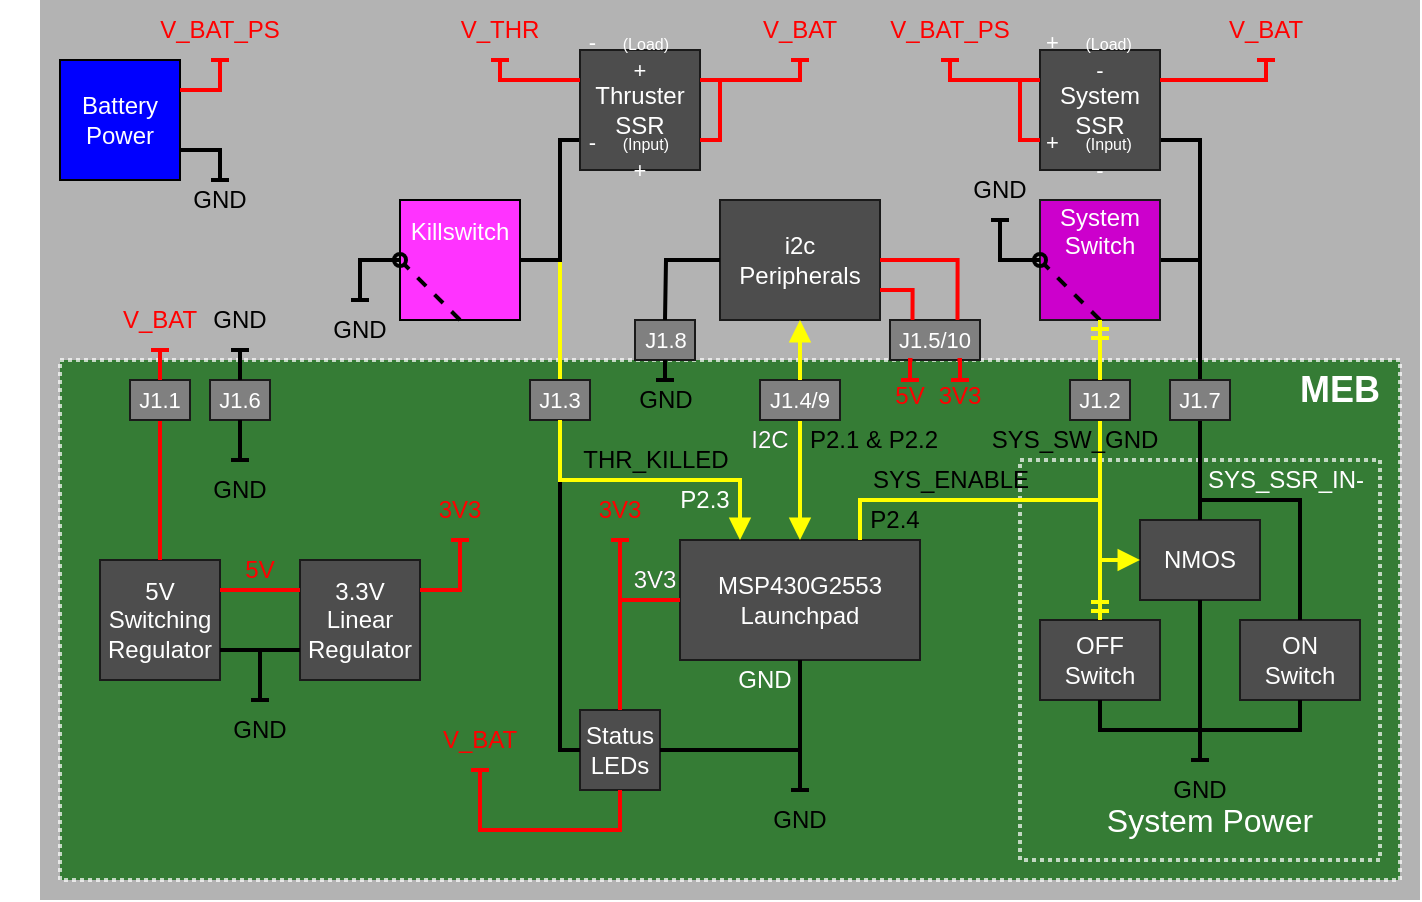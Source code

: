 <mxfile version="16.2.6" type="google"><diagram id="j6iCB5HPYjH6FcIPOE2K" name="Page-1"><mxGraphModel dx="815" dy="498" grid="1" gridSize="10" guides="1" tooltips="1" connect="1" arrows="1" fold="1" page="1" pageScale="1" pageWidth="850" pageHeight="1100" math="0" shadow="0"><root><mxCell id="0"/><mxCell id="1" parent="0"/><mxCell id="a5VfgW-V0k59r1B6Lcju-216" value="" style="rounded=0;whiteSpace=wrap;html=1;dashed=1;dashPattern=1 1;fontSize=17;fontColor=#FFFFFF;strokeColor=none;strokeWidth=2;fillColor=#B3B3B3;gradientColor=none;" parent="1" vertex="1"><mxGeometry x="100" y="380" width="690" height="450" as="geometry"/></mxCell><mxCell id="a5VfgW-V0k59r1B6Lcju-137" value="" style="rounded=0;whiteSpace=wrap;html=1;dashed=1;dashPattern=1 1;fontSize=17;fontColor=#FFFFFF;strokeColor=#FFFFFF;strokeWidth=2;fillColor=#006600;gradientColor=none;opacity=70;" parent="1" vertex="1"><mxGeometry x="110" y="560" width="670" height="260" as="geometry"/></mxCell><mxCell id="a5VfgW-V0k59r1B6Lcju-144" value="" style="rounded=0;whiteSpace=wrap;html=1;dashed=1;dashPattern=1 1;fontSize=17;fontColor=#FFFFFF;strokeColor=#FFFFFF;strokeWidth=2;fillColor=none;gradientColor=none;opacity=70;" parent="1" vertex="1"><mxGeometry x="590" y="610" width="180" height="200" as="geometry"/></mxCell><mxCell id="7pW0LpZNZFwxgk_SoI2m-1" value="&lt;div&gt;MSP430G2553 Launchpad&lt;/div&gt;" style="rounded=0;whiteSpace=wrap;html=1;fillColor=#4D4D4D;strokeColor=#1A1A1A;fontColor=#FFFFFF;" parent="1" vertex="1"><mxGeometry x="420" y="650" width="120" height="60" as="geometry"/></mxCell><mxCell id="a5VfgW-V0k59r1B6Lcju-59" style="edgeStyle=orthogonalEdgeStyle;rounded=0;orthogonalLoop=1;jettySize=auto;html=1;exitX=0.5;exitY=1;exitDx=0;exitDy=0;entryX=0.5;entryY=0;entryDx=0;entryDy=0;fontSize=18;fontColor=#FFFFFF;strokeColor=#FFFF00;strokeWidth=2;startArrow=none;startFill=1;endArrow=block;endFill=1;" parent="1" source="a5VfgW-V0k59r1B6Lcju-149" target="7pW0LpZNZFwxgk_SoI2m-1" edge="1"><mxGeometry relative="1" as="geometry"><mxPoint x="500" y="570" as="targetPoint"/></mxGeometry></mxCell><mxCell id="7pW0LpZNZFwxgk_SoI2m-2" value="i2c Peripherals" style="rounded=0;whiteSpace=wrap;html=1;fillColor=#4D4D4D;strokeColor=#1A1A1A;fontColor=#FFFFFF;" parent="1" vertex="1"><mxGeometry x="440" y="480" width="80" height="60" as="geometry"/></mxCell><mxCell id="a5VfgW-V0k59r1B6Lcju-35" value="&lt;div&gt;NMOS&lt;/div&gt;" style="rounded=0;whiteSpace=wrap;html=1;fillColor=#4D4D4D;strokeColor=#1A1A1A;fontColor=#FFFFFF;" parent="1" vertex="1"><mxGeometry x="650" y="640" width="60" height="40" as="geometry"/></mxCell><mxCell id="a5VfgW-V0k59r1B6Lcju-36" value="ON &lt;br&gt;Switch" style="rounded=0;whiteSpace=wrap;html=1;fillColor=#4D4D4D;strokeColor=#1A1A1A;fontColor=#FFFFFF;" parent="1" vertex="1"><mxGeometry x="700" y="690" width="60" height="40" as="geometry"/></mxCell><mxCell id="a5VfgW-V0k59r1B6Lcju-37" value="OFF &lt;br&gt;Switch" style="rounded=0;whiteSpace=wrap;html=1;fillColor=#4D4D4D;strokeColor=#1A1A1A;fontColor=#FFFFFF;" parent="1" vertex="1"><mxGeometry x="600" y="690" width="60" height="40" as="geometry"/></mxCell><mxCell id="a5VfgW-V0k59r1B6Lcju-38" value="GND" style="text;html=1;strokeColor=none;fillColor=none;align=center;verticalAlign=middle;whiteSpace=wrap;rounded=0;strokeWidth=2;" parent="1" vertex="1"><mxGeometry x="650" y="760" width="60" height="30" as="geometry"/></mxCell><mxCell id="a5VfgW-V0k59r1B6Lcju-39" style="edgeStyle=orthogonalEdgeStyle;rounded=0;orthogonalLoop=1;jettySize=auto;html=1;entryX=0.5;entryY=0;entryDx=0;entryDy=0;strokeWidth=2;endArrow=baseDash;endFill=0;exitX=0.5;exitY=1;exitDx=0;exitDy=0;" parent="1" source="a5VfgW-V0k59r1B6Lcju-36" target="a5VfgW-V0k59r1B6Lcju-38" edge="1"><mxGeometry relative="1" as="geometry"><mxPoint x="700" y="780" as="sourcePoint"/><Array as="points"><mxPoint x="730" y="745"/></Array></mxGeometry></mxCell><mxCell id="a5VfgW-V0k59r1B6Lcju-40" value="" style="endArrow=none;html=1;rounded=0;strokeWidth=2;exitX=0.5;exitY=1;exitDx=0;exitDy=0;" parent="1" source="a5VfgW-V0k59r1B6Lcju-37" edge="1"><mxGeometry width="50" height="50" relative="1" as="geometry"><mxPoint x="600" y="780" as="sourcePoint"/><mxPoint x="680" y="745" as="targetPoint"/><Array as="points"><mxPoint x="630" y="745"/></Array></mxGeometry></mxCell><mxCell id="a5VfgW-V0k59r1B6Lcju-41" value="" style="endArrow=none;html=1;rounded=0;strokeWidth=2;exitX=0.5;exitY=1;exitDx=0;exitDy=0;" parent="1" source="a5VfgW-V0k59r1B6Lcju-35" target="a5VfgW-V0k59r1B6Lcju-38" edge="1"><mxGeometry width="50" height="50" relative="1" as="geometry"><mxPoint x="640" y="770.0" as="sourcePoint"/><mxPoint x="690" y="815.0" as="targetPoint"/><Array as="points"/></mxGeometry></mxCell><mxCell id="a5VfgW-V0k59r1B6Lcju-56" value="&lt;font color=&quot;#FFFFFF&quot;&gt;Killswitch&lt;br&gt;&lt;br&gt;&lt;br&gt;&lt;/font&gt;" style="rounded=0;whiteSpace=wrap;html=1;fillColor=#FF33FF;strokeColor=#000000;" parent="1" vertex="1"><mxGeometry x="280" y="480" width="60" height="60" as="geometry"/></mxCell><mxCell id="a5VfgW-V0k59r1B6Lcju-65" style="edgeStyle=orthogonalEdgeStyle;rounded=0;orthogonalLoop=1;jettySize=auto;html=1;entryX=0.75;entryY=0;entryDx=0;entryDy=0;fontSize=18;fontColor=#FFFFFF;strokeColor=#FFFF00;strokeWidth=2;startArrow=block;startFill=1;endArrow=none;endFill=0;exitX=0;exitY=0.5;exitDx=0;exitDy=0;" parent="1" source="a5VfgW-V0k59r1B6Lcju-35" target="7pW0LpZNZFwxgk_SoI2m-1" edge="1"><mxGeometry relative="1" as="geometry"><mxPoint x="630" y="650" as="sourcePoint"/><mxPoint x="510" y="670" as="targetPoint"/><Array as="points"><mxPoint x="630" y="660"/><mxPoint x="630" y="630"/><mxPoint x="510" y="630"/></Array></mxGeometry></mxCell><mxCell id="a5VfgW-V0k59r1B6Lcju-68" value="" style="endArrow=none;html=1;rounded=0;strokeWidth=2;entryX=0.5;entryY=0;entryDx=0;entryDy=0;exitX=0.5;exitY=0;exitDx=0;exitDy=0;" parent="1" source="a5VfgW-V0k59r1B6Lcju-35" target="a5VfgW-V0k59r1B6Lcju-36" edge="1"><mxGeometry width="50" height="50" relative="1" as="geometry"><mxPoint x="730" y="620" as="sourcePoint"/><mxPoint x="740" y="625" as="targetPoint"/><Array as="points"><mxPoint x="680" y="630"/><mxPoint x="730" y="630"/></Array></mxGeometry></mxCell><mxCell id="a5VfgW-V0k59r1B6Lcju-69" value="" style="endArrow=none;html=1;rounded=0;strokeWidth=2;entryX=0.5;entryY=0;entryDx=0;entryDy=0;startArrow=none;" parent="1" source="a5VfgW-V0k59r1B6Lcju-138" target="a5VfgW-V0k59r1B6Lcju-35" edge="1"><mxGeometry width="50" height="50" relative="1" as="geometry"><mxPoint x="680" y="570" as="sourcePoint"/><mxPoint x="679.58" y="540" as="targetPoint"/><Array as="points"/></mxGeometry></mxCell><mxCell id="a5VfgW-V0k59r1B6Lcju-75" value="" style="endArrow=none;html=1;rounded=0;strokeWidth=2;entryX=0.5;entryY=0;entryDx=0;entryDy=0;" parent="1" target="a5VfgW-V0k59r1B6Lcju-138" edge="1"><mxGeometry width="50" height="50" relative="1" as="geometry"><mxPoint x="680" y="470" as="sourcePoint"/><mxPoint x="680" y="550" as="targetPoint"/><Array as="points"/></mxGeometry></mxCell><mxCell id="a5VfgW-V0k59r1B6Lcju-76" value="" style="endArrow=none;html=1;rounded=0;strokeWidth=2;entryX=0.5;entryY=0;entryDx=0;entryDy=0;strokeColor=#FFFF00;" parent="1" target="a5VfgW-V0k59r1B6Lcju-131" edge="1"><mxGeometry width="50" height="50" relative="1" as="geometry"><mxPoint x="360" y="470" as="sourcePoint"/><mxPoint x="360" y="550" as="targetPoint"/><Array as="points"/></mxGeometry></mxCell><mxCell id="a5VfgW-V0k59r1B6Lcju-78" value="" style="endArrow=none;html=1;rounded=0;strokeWidth=2;exitX=1;exitY=0.5;exitDx=0;exitDy=0;entryX=0;entryY=0.75;entryDx=0;entryDy=0;" parent="1" source="a5VfgW-V0k59r1B6Lcju-56" target="7pW0LpZNZFwxgk_SoI2m-4" edge="1"><mxGeometry width="50" height="50" relative="1" as="geometry"><mxPoint x="370" y="430" as="sourcePoint"/><mxPoint x="360" y="470" as="targetPoint"/><Array as="points"><mxPoint x="360" y="510"/><mxPoint x="360" y="450"/></Array></mxGeometry></mxCell><mxCell id="a5VfgW-V0k59r1B6Lcju-79" value="GND" style="text;html=1;strokeColor=none;fillColor=none;align=center;verticalAlign=middle;whiteSpace=wrap;rounded=0;fontSize=12;" parent="1" vertex="1"><mxGeometry x="230" y="530" width="60" height="30" as="geometry"/></mxCell><mxCell id="a5VfgW-V0k59r1B6Lcju-80" style="edgeStyle=orthogonalEdgeStyle;rounded=0;orthogonalLoop=1;jettySize=auto;html=1;exitX=0;exitY=0.5;exitDx=0;exitDy=0;entryX=0.5;entryY=0;entryDx=0;entryDy=0;strokeWidth=2;endArrow=baseDash;endFill=0;" parent="1" source="a5VfgW-V0k59r1B6Lcju-56" target="a5VfgW-V0k59r1B6Lcju-79" edge="1"><mxGeometry relative="1" as="geometry"><mxPoint x="200" y="465" as="sourcePoint"/></mxGeometry></mxCell><mxCell id="a5VfgW-V0k59r1B6Lcju-81" value="" style="endArrow=oval;html=1;rounded=0;fontSize=16;fontColor=#FFFFFF;strokeColor=#000000;strokeWidth=2;entryX=0;entryY=0.5;entryDx=0;entryDy=0;exitX=0.5;exitY=1;exitDx=0;exitDy=0;dashed=1;endFill=0;" parent="1" source="a5VfgW-V0k59r1B6Lcju-56" target="a5VfgW-V0k59r1B6Lcju-56" edge="1"><mxGeometry width="50" height="50" relative="1" as="geometry"><mxPoint x="120" y="580" as="sourcePoint"/><mxPoint x="170" y="530" as="targetPoint"/></mxGeometry></mxCell><mxCell id="a5VfgW-V0k59r1B6Lcju-125" value="&lt;b style=&quot;font-size: 18px;&quot;&gt;&lt;font style=&quot;font-size: 18px;&quot; color=&quot;#FFFFFF&quot;&gt;MEB&lt;/font&gt;&lt;/b&gt;" style="text;html=1;strokeColor=none;fillColor=none;align=center;verticalAlign=middle;whiteSpace=wrap;rounded=0;dashed=1;dashPattern=1 1;fontSize=18;fontColor=#FF0000;opacity=20;" parent="1" vertex="1"><mxGeometry x="720" y="560" width="60" height="30" as="geometry"/></mxCell><mxCell id="a5VfgW-V0k59r1B6Lcju-128" style="edgeStyle=orthogonalEdgeStyle;rounded=0;orthogonalLoop=1;jettySize=auto;html=1;entryX=0.5;entryY=1;entryDx=0;entryDy=0;strokeColor=#FF0000;strokeWidth=2;endArrow=baseDash;endFill=0;exitX=0;exitY=0.5;exitDx=0;exitDy=0;" parent="1" source="7pW0LpZNZFwxgk_SoI2m-1" target="a5VfgW-V0k59r1B6Lcju-129" edge="1"><mxGeometry relative="1" as="geometry"><mxPoint x="420" y="810" as="sourcePoint"/><Array as="points"><mxPoint x="390" y="680"/></Array></mxGeometry></mxCell><mxCell id="a5VfgW-V0k59r1B6Lcju-129" value="3V3" style="text;html=1;strokeColor=none;fillColor=none;align=center;verticalAlign=middle;whiteSpace=wrap;rounded=0;fontColor=#FF0000;" parent="1" vertex="1"><mxGeometry x="360" y="620" width="60" height="30" as="geometry"/></mxCell><mxCell id="a5VfgW-V0k59r1B6Lcju-131" value="J1.3" style="rounded=0;whiteSpace=wrap;html=1;fillColor=#808080;strokeColor=#1A1A1A;fontColor=#FFFFFF;fontSize=11;" parent="1" vertex="1"><mxGeometry x="345" y="570" width="30" height="20" as="geometry"/></mxCell><mxCell id="a5VfgW-V0k59r1B6Lcju-132" value="&lt;font style=&quot;font-size: 16px&quot; color=&quot;#FFFFFF&quot;&gt;System Power&lt;/font&gt;" style="text;html=1;strokeColor=none;fillColor=none;align=center;verticalAlign=middle;whiteSpace=wrap;rounded=0;dashed=1;dashPattern=1 1;fontSize=14;fontColor=#FF0000;opacity=20;" parent="1" vertex="1"><mxGeometry x="630" y="775" width="110" height="30" as="geometry"/></mxCell><mxCell id="a5VfgW-V0k59r1B6Lcju-165" value="" style="endArrow=none;html=1;rounded=0;strokeWidth=2;exitX=1;exitY=0.5;exitDx=0;exitDy=0;entryX=1;entryY=0.75;entryDx=0;entryDy=0;" parent="1" source="a5VfgW-V0k59r1B6Lcju-55" target="7pW0LpZNZFwxgk_SoI2m-3" edge="1"><mxGeometry width="50" height="50" relative="1" as="geometry"><mxPoint x="690" y="430" as="sourcePoint"/><mxPoint x="680" y="470" as="targetPoint"/><Array as="points"><mxPoint x="680" y="510"/><mxPoint x="680" y="450"/></Array></mxGeometry></mxCell><mxCell id="a5VfgW-V0k59r1B6Lcju-169" value="Status LEDs" style="rounded=0;whiteSpace=wrap;html=1;fillColor=#4D4D4D;strokeColor=#1A1A1A;fontColor=#FFFFFF;" parent="1" vertex="1"><mxGeometry x="370" y="735" width="40" height="40" as="geometry"/></mxCell><mxCell id="a5VfgW-V0k59r1B6Lcju-170" style="edgeStyle=orthogonalEdgeStyle;rounded=0;orthogonalLoop=1;jettySize=auto;html=1;exitX=1;exitY=0.5;exitDx=0;exitDy=0;entryX=0.5;entryY=0;entryDx=0;entryDy=0;strokeWidth=2;endArrow=baseDash;endFill=0;" parent="1" source="a5VfgW-V0k59r1B6Lcju-169" target="a5VfgW-V0k59r1B6Lcju-171" edge="1"><mxGeometry relative="1" as="geometry"><mxPoint x="540" y="760" as="sourcePoint"/><Array as="points"><mxPoint x="480" y="755"/></Array></mxGeometry></mxCell><mxCell id="a5VfgW-V0k59r1B6Lcju-171" value="GND" style="text;html=1;strokeColor=none;fillColor=none;align=center;verticalAlign=middle;whiteSpace=wrap;rounded=0;strokeWidth=2;" parent="1" vertex="1"><mxGeometry x="450" y="775" width="60" height="30" as="geometry"/></mxCell><mxCell id="a5VfgW-V0k59r1B6Lcju-175" value="" style="group" parent="1" vertex="1" connectable="0"><mxGeometry x="80" y="620" width="260" height="140" as="geometry"/></mxCell><mxCell id="a5VfgW-V0k59r1B6Lcju-7" value="5V Switching Regulator" style="rounded=0;whiteSpace=wrap;html=1;fillColor=#4D4D4D;strokeColor=#1A1A1A;fontColor=#FFFFFF;" parent="a5VfgW-V0k59r1B6Lcju-175" vertex="1"><mxGeometry x="50" y="40" width="60" height="60" as="geometry"/></mxCell><mxCell id="a5VfgW-V0k59r1B6Lcju-8" value="3.3V Linear Regulator" style="rounded=0;whiteSpace=wrap;html=1;fillColor=#4D4D4D;strokeColor=#1A1A1A;fontColor=#FFFFFF;" parent="a5VfgW-V0k59r1B6Lcju-175" vertex="1"><mxGeometry x="150" y="40" width="60" height="60" as="geometry"/></mxCell><mxCell id="a5VfgW-V0k59r1B6Lcju-10" value="GND" style="text;html=1;strokeColor=none;fillColor=none;align=center;verticalAlign=middle;whiteSpace=wrap;rounded=0;strokeWidth=2;" parent="a5VfgW-V0k59r1B6Lcju-175" vertex="1"><mxGeometry x="100" y="110" width="60" height="30" as="geometry"/></mxCell><mxCell id="a5VfgW-V0k59r1B6Lcju-11" style="edgeStyle=orthogonalEdgeStyle;rounded=0;orthogonalLoop=1;jettySize=auto;html=1;exitX=1;exitY=0.75;exitDx=0;exitDy=0;entryX=0.5;entryY=0;entryDx=0;entryDy=0;strokeWidth=2;endArrow=baseDash;endFill=0;" parent="a5VfgW-V0k59r1B6Lcju-175" target="a5VfgW-V0k59r1B6Lcju-10" edge="1"><mxGeometry relative="1" as="geometry"><mxPoint x="110" y="85" as="sourcePoint"/></mxGeometry></mxCell><mxCell id="a5VfgW-V0k59r1B6Lcju-12" value="" style="endArrow=none;html=1;rounded=0;strokeWidth=2;exitX=0;exitY=0.75;exitDx=0;exitDy=0;" parent="a5VfgW-V0k59r1B6Lcju-175" source="a5VfgW-V0k59r1B6Lcju-8" edge="1"><mxGeometry width="50" height="50" relative="1" as="geometry"><mxPoint x="210" y="120" as="sourcePoint"/><mxPoint x="110" y="85" as="targetPoint"/></mxGeometry></mxCell><mxCell id="a5VfgW-V0k59r1B6Lcju-17" value="" style="endArrow=none;html=1;rounded=0;strokeWidth=2;exitX=0;exitY=0.25;exitDx=0;exitDy=0;entryX=1;entryY=0.25;entryDx=0;entryDy=0;strokeColor=#FF0000;" parent="a5VfgW-V0k59r1B6Lcju-175" source="a5VfgW-V0k59r1B6Lcju-8" target="a5VfgW-V0k59r1B6Lcju-7" edge="1"><mxGeometry width="50" height="50" relative="1" as="geometry"><mxPoint x="340" y="40" as="sourcePoint"/><mxPoint x="300" y="40" as="targetPoint"/></mxGeometry></mxCell><mxCell id="a5VfgW-V0k59r1B6Lcju-18" value="5V" style="text;html=1;strokeColor=none;fillColor=none;align=center;verticalAlign=middle;whiteSpace=wrap;rounded=0;fontSize=12;fontColor=#FF0000;" parent="a5VfgW-V0k59r1B6Lcju-175" vertex="1"><mxGeometry x="100" y="40" width="60" height="10" as="geometry"/></mxCell><mxCell id="a5VfgW-V0k59r1B6Lcju-19" value="3V3" style="text;html=1;strokeColor=none;fillColor=none;align=center;verticalAlign=middle;whiteSpace=wrap;rounded=0;fontColor=#FF0000;" parent="a5VfgW-V0k59r1B6Lcju-175" vertex="1"><mxGeometry x="200" width="60" height="30" as="geometry"/></mxCell><mxCell id="a5VfgW-V0k59r1B6Lcju-20" style="edgeStyle=orthogonalEdgeStyle;rounded=0;orthogonalLoop=1;jettySize=auto;html=1;exitX=1;exitY=0.25;exitDx=0;exitDy=0;entryX=0.5;entryY=1;entryDx=0;entryDy=0;strokeColor=#FF0000;strokeWidth=2;endArrow=baseDash;endFill=0;" parent="a5VfgW-V0k59r1B6Lcju-175" target="a5VfgW-V0k59r1B6Lcju-19" edge="1"><mxGeometry relative="1" as="geometry"><mxPoint x="210" y="55" as="sourcePoint"/></mxGeometry></mxCell><mxCell id="a5VfgW-V0k59r1B6Lcju-149" value="J1.4/9" style="rounded=0;whiteSpace=wrap;html=1;fillColor=#808080;strokeColor=#1A1A1A;fontColor=#FFFFFF;fontSize=11;" parent="1" vertex="1"><mxGeometry x="460" y="570" width="40" height="20" as="geometry"/></mxCell><mxCell id="a5VfgW-V0k59r1B6Lcju-179" value="" style="edgeStyle=orthogonalEdgeStyle;rounded=0;orthogonalLoop=1;jettySize=auto;html=1;exitX=0.5;exitY=1;exitDx=0;exitDy=0;entryX=0.5;entryY=0;entryDx=0;entryDy=0;fontSize=18;fontColor=#FFFFFF;strokeColor=#FFFF00;strokeWidth=2;startArrow=block;startFill=1;endArrow=none;endFill=1;" parent="1" source="7pW0LpZNZFwxgk_SoI2m-2" target="a5VfgW-V0k59r1B6Lcju-149" edge="1"><mxGeometry relative="1" as="geometry"><mxPoint x="480" y="420" as="sourcePoint"/><mxPoint x="480" y="650" as="targetPoint"/></mxGeometry></mxCell><mxCell id="a5VfgW-V0k59r1B6Lcju-138" value="J1.7" style="rounded=0;whiteSpace=wrap;html=1;fillColor=#808080;strokeColor=#1A1A1A;fontColor=#FFFFFF;fontSize=11;" parent="1" vertex="1"><mxGeometry x="665" y="570" width="30" height="20" as="geometry"/></mxCell><mxCell id="a5VfgW-V0k59r1B6Lcju-181" value="" style="endArrow=none;html=1;rounded=0;strokeWidth=2;entryX=0.5;entryY=0;entryDx=0;entryDy=0;" parent="1" target="a5VfgW-V0k59r1B6Lcju-138" edge="1"><mxGeometry width="50" height="50" relative="1" as="geometry"><mxPoint x="680" y="570" as="sourcePoint"/><mxPoint x="680" y="620" as="targetPoint"/><Array as="points"/></mxGeometry></mxCell><mxCell id="a5VfgW-V0k59r1B6Lcju-183" value="" style="endArrow=none;html=1;rounded=0;strokeWidth=2;exitX=0;exitY=0.5;exitDx=0;exitDy=0;" parent="1" source="a5VfgW-V0k59r1B6Lcju-169" edge="1"><mxGeometry width="50" height="50" relative="1" as="geometry"><mxPoint x="320" y="480" as="sourcePoint"/><mxPoint x="360" y="590" as="targetPoint"/><Array as="points"><mxPoint x="360" y="755"/></Array></mxGeometry></mxCell><mxCell id="a5VfgW-V0k59r1B6Lcju-185" value="" style="endArrow=ERmandOne;html=1;rounded=0;strokeWidth=2;exitX=0.5;exitY=1;exitDx=0;exitDy=0;entryX=0.5;entryY=0;entryDx=0;entryDy=0;strokeColor=#FFFF00;startArrow=none;startFill=0;endFill=0;" parent="1" source="a5VfgW-V0k59r1B6Lcju-139" target="a5VfgW-V0k59r1B6Lcju-37" edge="1"><mxGeometry width="50" height="50" relative="1" as="geometry"><mxPoint x="370" y="430" as="sourcePoint"/><mxPoint x="370" y="580" as="targetPoint"/><Array as="points"/></mxGeometry></mxCell><mxCell id="a5VfgW-V0k59r1B6Lcju-163" style="edgeStyle=orthogonalEdgeStyle;rounded=0;orthogonalLoop=1;jettySize=auto;html=1;exitX=0.5;exitY=1;exitDx=0;exitDy=0;strokeColor=#FF0000;strokeWidth=2;endArrow=none;endFill=0;entryX=0.5;entryY=0;entryDx=0;entryDy=0;startArrow=none;startFill=0;" parent="1" source="a5VfgW-V0k59r1B6Lcju-150" target="a5VfgW-V0k59r1B6Lcju-7" edge="1"><mxGeometry relative="1" as="geometry"><mxPoint x="170" y="600" as="sourcePoint"/><mxPoint x="160" y="635" as="targetPoint"/></mxGeometry></mxCell><mxCell id="a5VfgW-V0k59r1B6Lcju-188" value="" style="endArrow=none;html=1;rounded=0;strokeWidth=2;exitX=0.5;exitY=0;exitDx=0;exitDy=0;entryX=0.5;entryY=1;entryDx=0;entryDy=0;" parent="1" source="a5VfgW-V0k59r1B6Lcju-171" target="7pW0LpZNZFwxgk_SoI2m-1" edge="1"><mxGeometry width="50" height="50" relative="1" as="geometry"><mxPoint x="380" y="750" as="sourcePoint"/><mxPoint x="370" y="630" as="targetPoint"/><Array as="points"/></mxGeometry></mxCell><mxCell id="a5VfgW-V0k59r1B6Lcju-190" style="edgeStyle=orthogonalEdgeStyle;rounded=0;orthogonalLoop=1;jettySize=auto;html=1;exitX=0.5;exitY=0;exitDx=0;exitDy=0;strokeColor=#FF0000;strokeWidth=2;endArrow=none;endFill=0;entryX=0;entryY=0.5;entryDx=0;entryDy=0;startArrow=none;startFill=0;" parent="1" source="a5VfgW-V0k59r1B6Lcju-169" target="7pW0LpZNZFwxgk_SoI2m-1" edge="1"><mxGeometry relative="1" as="geometry"><mxPoint x="170" y="610" as="sourcePoint"/><mxPoint x="170" y="690" as="targetPoint"/><Array as="points"><mxPoint x="390" y="735"/><mxPoint x="390" y="680"/></Array></mxGeometry></mxCell><mxCell id="7pW0LpZNZFwxgk_SoI2m-5" value="Battery Power" style="rounded=0;whiteSpace=wrap;html=1;fillColor=#0000FF;fontColor=#FFFFFF;" parent="1" vertex="1"><mxGeometry x="110" y="410" width="60" height="60" as="geometry"/></mxCell><mxCell id="a5VfgW-V0k59r1B6Lcju-192" style="edgeStyle=orthogonalEdgeStyle;rounded=0;orthogonalLoop=1;jettySize=auto;html=1;exitX=1;exitY=0.75;exitDx=0;exitDy=0;strokeWidth=2;endArrow=baseDash;endFill=0;" parent="1" source="7pW0LpZNZFwxgk_SoI2m-5" edge="1"><mxGeometry relative="1" as="geometry"><mxPoint x="590" y="500" as="sourcePoint"/><mxPoint x="190" y="470" as="targetPoint"/></mxGeometry></mxCell><mxCell id="a5VfgW-V0k59r1B6Lcju-193" style="edgeStyle=orthogonalEdgeStyle;rounded=0;orthogonalLoop=1;jettySize=auto;html=1;exitX=1;exitY=0.25;exitDx=0;exitDy=0;strokeColor=#FF0000;strokeWidth=2;endArrow=baseDash;endFill=0;" parent="1" source="7pW0LpZNZFwxgk_SoI2m-5" edge="1"><mxGeometry relative="1" as="geometry"><mxPoint x="280" y="685" as="sourcePoint"/><mxPoint x="190" y="410" as="targetPoint"/><Array as="points"><mxPoint x="190" y="425"/><mxPoint x="190" y="410"/></Array></mxGeometry></mxCell><mxCell id="a5VfgW-V0k59r1B6Lcju-178" style="edgeStyle=orthogonalEdgeStyle;rounded=0;orthogonalLoop=1;jettySize=auto;html=1;entryX=0.5;entryY=1;entryDx=0;entryDy=0;fontSize=18;fontColor=#FFFFFF;strokeColor=#FFFF00;strokeWidth=2;startArrow=block;startFill=1;endArrow=none;endFill=0;exitX=0.25;exitY=0;exitDx=0;exitDy=0;" parent="1" source="7pW0LpZNZFwxgk_SoI2m-1" target="a5VfgW-V0k59r1B6Lcju-131" edge="1"><mxGeometry relative="1" as="geometry"><mxPoint x="660" y="640" as="sourcePoint"/><mxPoint x="520" y="660" as="targetPoint"/><Array as="points"><mxPoint x="450" y="620"/><mxPoint x="360" y="620"/></Array></mxGeometry></mxCell><mxCell id="a5VfgW-V0k59r1B6Lcju-197" value="3V3" style="text;html=1;strokeColor=none;fillColor=none;align=center;verticalAlign=middle;whiteSpace=wrap;rounded=0;fontSize=12;" parent="1" vertex="1"><mxGeometry x="395" y="660" width="25" height="20" as="geometry"/></mxCell><mxCell id="a5VfgW-V0k59r1B6Lcju-198" value="&lt;div&gt;THR_KILLED&lt;/div&gt;" style="text;html=1;strokeColor=none;fillColor=none;align=center;verticalAlign=middle;whiteSpace=wrap;rounded=0;fontSize=12;" parent="1" vertex="1"><mxGeometry x="372.5" y="600" width="70" height="20" as="geometry"/></mxCell><mxCell id="a5VfgW-V0k59r1B6Lcju-201" value="&lt;div&gt;P2.4&lt;/div&gt;" style="text;html=1;strokeColor=none;fillColor=none;align=center;verticalAlign=middle;whiteSpace=wrap;rounded=0;fontSize=12;" parent="1" vertex="1"><mxGeometry x="510" y="630" width="35" height="20" as="geometry"/></mxCell><mxCell id="a5VfgW-V0k59r1B6Lcju-202" value="&lt;div&gt;P2.1 &amp;amp; P2.2&lt;br&gt;&lt;/div&gt;" style="text;html=1;strokeColor=none;fillColor=none;align=center;verticalAlign=middle;whiteSpace=wrap;rounded=0;fontSize=12;" parent="1" vertex="1"><mxGeometry x="482.5" y="590" width="67.5" height="20" as="geometry"/></mxCell><mxCell id="a5VfgW-V0k59r1B6Lcju-195" value="SYS_ENABLE " style="text;html=1;strokeColor=none;fillColor=none;align=center;verticalAlign=middle;whiteSpace=wrap;rounded=0;fontSize=12;" parent="1" vertex="1"><mxGeometry x="512.5" y="610" width="85" height="20" as="geometry"/></mxCell><mxCell id="a5VfgW-V0k59r1B6Lcju-204" value="GND" style="text;html=1;strokeColor=none;fillColor=none;align=center;verticalAlign=middle;whiteSpace=wrap;rounded=0;fontSize=12;fontColor=#FFFFFF;" parent="1" vertex="1"><mxGeometry x="450" y="710" width="25" height="20" as="geometry"/></mxCell><mxCell id="a5VfgW-V0k59r1B6Lcju-205" value="I2C" style="text;html=1;strokeColor=none;fillColor=none;align=center;verticalAlign=middle;whiteSpace=wrap;rounded=0;fontSize=12;" parent="1" vertex="1"><mxGeometry x="455" y="590" width="20" height="20" as="geometry"/></mxCell><mxCell id="a5VfgW-V0k59r1B6Lcju-206" value="V_BAT_PS" style="text;html=1;strokeColor=none;fillColor=none;align=center;verticalAlign=middle;whiteSpace=wrap;rounded=0;fontColor=#FF0000;" parent="1" vertex="1"><mxGeometry x="525" y="380" width="60" height="30" as="geometry"/></mxCell><mxCell id="a5VfgW-V0k59r1B6Lcju-211" value="I2C" style="text;html=1;strokeColor=none;fillColor=none;align=center;verticalAlign=middle;whiteSpace=wrap;rounded=0;fontSize=12;fontColor=#FFFFFF;" parent="1" vertex="1"><mxGeometry x="455" y="590" width="20" height="20" as="geometry"/></mxCell><mxCell id="a5VfgW-V0k59r1B6Lcju-215" value="3V3" style="text;html=1;strokeColor=none;fillColor=none;align=center;verticalAlign=middle;whiteSpace=wrap;rounded=0;fontSize=12;fontColor=#FFFFFF;" parent="1" vertex="1"><mxGeometry x="395" y="660" width="25" height="20" as="geometry"/></mxCell><mxCell id="a5VfgW-V0k59r1B6Lcju-217" value="&lt;div&gt;P2.3&lt;br&gt;&lt;/div&gt;" style="text;html=1;strokeColor=none;fillColor=none;align=center;verticalAlign=middle;whiteSpace=wrap;rounded=0;fontSize=12;fontColor=#FFFFFF;" parent="1" vertex="1"><mxGeometry x="415" y="620" width="35" height="20" as="geometry"/></mxCell><mxCell id="a5VfgW-V0k59r1B6Lcju-218" value="SYS_SSR_IN-" style="text;html=1;strokeColor=none;fillColor=none;align=center;verticalAlign=middle;whiteSpace=wrap;rounded=0;fontSize=12;fontColor=#FFFFFF;" parent="1" vertex="1"><mxGeometry x="683" y="610" width="80" height="20" as="geometry"/></mxCell><mxCell id="a5VfgW-V0k59r1B6Lcju-220" style="edgeStyle=orthogonalEdgeStyle;rounded=0;orthogonalLoop=1;jettySize=auto;html=1;exitX=0.5;exitY=1;exitDx=0;exitDy=0;strokeColor=#FF0000;strokeWidth=2;endArrow=baseDash;endFill=0;entryX=0.5;entryY=1;entryDx=0;entryDy=0;" parent="1" source="a5VfgW-V0k59r1B6Lcju-169" target="a5VfgW-V0k59r1B6Lcju-221" edge="1"><mxGeometry relative="1" as="geometry"><mxPoint x="320" y="780" as="sourcePoint"/><mxPoint x="190" y="230" as="targetPoint"/></mxGeometry></mxCell><mxCell id="a5VfgW-V0k59r1B6Lcju-221" value="V_BAT" style="text;html=1;strokeColor=none;fillColor=none;align=center;verticalAlign=middle;whiteSpace=wrap;rounded=0;fontColor=#FF0000;" parent="1" vertex="1"><mxGeometry x="290" y="735" width="60" height="30" as="geometry"/></mxCell><mxCell id="a5VfgW-V0k59r1B6Lcju-142" value="GND" style="text;html=1;strokeColor=none;fillColor=none;align=center;verticalAlign=middle;whiteSpace=wrap;rounded=0;fontSize=12;" parent="1" vertex="1"><mxGeometry x="550" y="460" width="60" height="30" as="geometry"/></mxCell><mxCell id="a5VfgW-V0k59r1B6Lcju-55" value="&lt;div&gt;System Switch&lt;/div&gt;&lt;div&gt;&lt;br&gt;&lt;/div&gt;&lt;div&gt;&lt;br&gt;&lt;/div&gt;" style="rounded=0;whiteSpace=wrap;html=1;fillColor=#CC00CC;strokeColor=#1A1A1A;fontColor=#FFFFFF;" parent="1" vertex="1"><mxGeometry x="600" y="480" width="60" height="60" as="geometry"/></mxCell><mxCell id="a5VfgW-V0k59r1B6Lcju-141" value="" style="endArrow=oval;html=1;rounded=0;fontSize=16;fontColor=#FFFFFF;strokeColor=#000000;strokeWidth=2;entryX=0;entryY=0.5;entryDx=0;entryDy=0;exitX=0.5;exitY=1;exitDx=0;exitDy=0;dashed=1;endFill=0;" parent="1" source="a5VfgW-V0k59r1B6Lcju-55" target="a5VfgW-V0k59r1B6Lcju-55" edge="1"><mxGeometry width="50" height="50" relative="1" as="geometry"><mxPoint x="840" y="550" as="sourcePoint"/><mxPoint x="810" y="520" as="targetPoint"/></mxGeometry></mxCell><mxCell id="a5VfgW-V0k59r1B6Lcju-143" style="edgeStyle=orthogonalEdgeStyle;rounded=0;orthogonalLoop=1;jettySize=auto;html=1;entryX=0.5;entryY=1;entryDx=0;entryDy=0;strokeWidth=2;endArrow=baseDash;endFill=0;startArrow=none;" parent="1" target="a5VfgW-V0k59r1B6Lcju-142" edge="1"><mxGeometry relative="1" as="geometry"><mxPoint x="600" y="510" as="sourcePoint"/><Array as="points"><mxPoint x="580" y="510"/></Array></mxGeometry></mxCell><mxCell id="EiWp0sHjVKcwIfq7Z7_u-7" value="" style="group" parent="1" vertex="1" connectable="0"><mxGeometry x="600" y="400" width="70" height="65" as="geometry"/></mxCell><mxCell id="7pW0LpZNZFwxgk_SoI2m-3" value="&lt;div&gt;System SSR&lt;/div&gt;" style="rounded=0;whiteSpace=wrap;html=1;fillColor=#4D4D4D;strokeColor=#1A1A1A;fontColor=#FFFFFF;" parent="EiWp0sHjVKcwIfq7Z7_u-7" vertex="1"><mxGeometry y="5" width="60" height="60" as="geometry"/></mxCell><mxCell id="EiWp0sHjVKcwIfq7Z7_u-2" value="+&lt;font style=&quot;font-size: 8px&quot;&gt;&amp;nbsp;&amp;nbsp; &amp;nbsp;&amp;nbsp; (Input)&amp;nbsp; &amp;nbsp; &amp;nbsp;&lt;/font&gt; -" style="text;html=1;strokeColor=none;fillColor=none;align=center;verticalAlign=middle;whiteSpace=wrap;rounded=0;fontSize=11;fontColor=#FFFFFF;" parent="EiWp0sHjVKcwIfq7Z7_u-7" vertex="1"><mxGeometry y="50" width="60" height="15" as="geometry"/></mxCell><mxCell id="EiWp0sHjVKcwIfq7Z7_u-3" value="+&lt;font style=&quot;font-size: 8px&quot;&gt;&amp;nbsp;&amp;nbsp; &amp;nbsp;&amp;nbsp; (Load)&amp;nbsp; &amp;nbsp; &amp;nbsp;&lt;/font&gt; -" style="text;html=1;strokeColor=none;fillColor=none;align=center;verticalAlign=middle;whiteSpace=wrap;rounded=0;fontSize=11;fontColor=#FFFFFF;" parent="EiWp0sHjVKcwIfq7Z7_u-7" vertex="1"><mxGeometry width="60" height="15" as="geometry"/></mxCell><mxCell id="EiWp0sHjVKcwIfq7Z7_u-16" value="" style="endArrow=none;html=1;rounded=0;strokeWidth=2;exitX=0;exitY=0.25;exitDx=0;exitDy=0;entryX=0;entryY=0;entryDx=0;entryDy=0;strokeColor=#FF0000;" parent="EiWp0sHjVKcwIfq7Z7_u-7" source="7pW0LpZNZFwxgk_SoI2m-3" target="EiWp0sHjVKcwIfq7Z7_u-2" edge="1"><mxGeometry width="50" height="50" relative="1" as="geometry"><mxPoint x="-5" y="32.16" as="sourcePoint"/><mxPoint x="-45" y="32.16" as="targetPoint"/><Array as="points"><mxPoint x="-10" y="20"/><mxPoint x="-10" y="40"/><mxPoint x="-10" y="50"/></Array></mxGeometry></mxCell><mxCell id="EiWp0sHjVKcwIfq7Z7_u-8" value="" style="group" parent="1" vertex="1" connectable="0"><mxGeometry x="370" y="400" width="60" height="65" as="geometry"/></mxCell><mxCell id="7pW0LpZNZFwxgk_SoI2m-4" value="Thruster SSR&lt;br&gt;" style="rounded=0;whiteSpace=wrap;html=1;fillColor=#4D4D4D;strokeColor=#1A1A1A;fontColor=#FFFFFF;" parent="EiWp0sHjVKcwIfq7Z7_u-8" vertex="1"><mxGeometry y="5" width="60" height="60" as="geometry"/></mxCell><mxCell id="EiWp0sHjVKcwIfq7Z7_u-1" value="-&lt;font style=&quot;font-size: 8px&quot;&gt;&amp;nbsp;&amp;nbsp; &amp;nbsp;&amp;nbsp; (Input)&amp;nbsp; &amp;nbsp; &amp;nbsp;&lt;/font&gt; +" style="text;html=1;strokeColor=none;fillColor=none;align=center;verticalAlign=middle;whiteSpace=wrap;rounded=0;fontSize=11;fontColor=#FFFFFF;" parent="EiWp0sHjVKcwIfq7Z7_u-8" vertex="1"><mxGeometry y="50" width="60" height="15" as="geometry"/></mxCell><mxCell id="EiWp0sHjVKcwIfq7Z7_u-4" value="-&lt;font style=&quot;font-size: 8px&quot;&gt;&amp;nbsp;&amp;nbsp; &amp;nbsp;&amp;nbsp; (Load)&amp;nbsp; &amp;nbsp; &amp;nbsp;&lt;/font&gt; +" style="text;html=1;strokeColor=none;fillColor=none;align=center;verticalAlign=middle;whiteSpace=wrap;rounded=0;fontSize=11;fontColor=#FFFFFF;" parent="EiWp0sHjVKcwIfq7Z7_u-8" vertex="1"><mxGeometry width="60" height="15" as="geometry"/></mxCell><mxCell id="EiWp0sHjVKcwIfq7Z7_u-26" value="" style="endArrow=none;html=1;rounded=0;strokeWidth=2;exitX=1;exitY=0.25;exitDx=0;exitDy=0;entryX=1;entryY=0;entryDx=0;entryDy=0;strokeColor=#FF0000;" parent="EiWp0sHjVKcwIfq7Z7_u-8" source="7pW0LpZNZFwxgk_SoI2m-4" target="EiWp0sHjVKcwIfq7Z7_u-1" edge="1"><mxGeometry width="50" height="50" relative="1" as="geometry"><mxPoint x="240" y="30" as="sourcePoint"/><mxPoint x="240" y="60" as="targetPoint"/><Array as="points"><mxPoint x="70" y="20"/><mxPoint x="70" y="50"/></Array></mxGeometry></mxCell><mxCell id="EiWp0sHjVKcwIfq7Z7_u-10" style="edgeStyle=orthogonalEdgeStyle;rounded=0;orthogonalLoop=1;jettySize=auto;html=1;strokeColor=#FF0000;strokeWidth=2;endArrow=baseDash;endFill=0;entryX=0.5;entryY=1;entryDx=0;entryDy=0;exitX=0;exitY=0.25;exitDx=0;exitDy=0;" parent="1" source="7pW0LpZNZFwxgk_SoI2m-3" target="a5VfgW-V0k59r1B6Lcju-206" edge="1"><mxGeometry relative="1" as="geometry"><mxPoint x="580" y="450" as="sourcePoint"/><mxPoint x="520" y="450" as="targetPoint"/><Array as="points"><mxPoint x="555" y="420"/></Array></mxGeometry></mxCell><mxCell id="EiWp0sHjVKcwIfq7Z7_u-11" value="V_BAT_PS" style="text;html=1;strokeColor=none;fillColor=none;align=center;verticalAlign=middle;whiteSpace=wrap;rounded=0;fontColor=#FF0000;" parent="1" vertex="1"><mxGeometry x="160" y="380" width="60" height="30" as="geometry"/></mxCell><mxCell id="EiWp0sHjVKcwIfq7Z7_u-14" value="V_BAT" style="text;html=1;strokeColor=none;fillColor=none;align=center;verticalAlign=middle;whiteSpace=wrap;rounded=0;fontColor=#FF0000;" parent="1" vertex="1"><mxGeometry x="683" y="380" width="60" height="30" as="geometry"/></mxCell><mxCell id="EiWp0sHjVKcwIfq7Z7_u-17" value="GND" style="text;html=1;strokeColor=none;fillColor=none;align=center;verticalAlign=middle;whiteSpace=wrap;rounded=0;fontSize=12;" parent="1" vertex="1"><mxGeometry x="160" y="465" width="60" height="30" as="geometry"/></mxCell><mxCell id="EiWp0sHjVKcwIfq7Z7_u-19" style="edgeStyle=orthogonalEdgeStyle;rounded=0;orthogonalLoop=1;jettySize=auto;html=1;strokeColor=#FF0000;strokeWidth=2;endArrow=baseDash;endFill=0;entryX=0.5;entryY=1;entryDx=0;entryDy=0;exitX=1;exitY=0.25;exitDx=0;exitDy=0;" parent="1" source="7pW0LpZNZFwxgk_SoI2m-3" target="EiWp0sHjVKcwIfq7Z7_u-14" edge="1"><mxGeometry relative="1" as="geometry"><mxPoint x="610" y="430" as="sourcePoint"/><mxPoint x="537.5" y="430" as="targetPoint"/><Array as="points"><mxPoint x="713" y="420"/></Array></mxGeometry></mxCell><mxCell id="EiWp0sHjVKcwIfq7Z7_u-22" value="V_BAT" style="text;html=1;strokeColor=none;fillColor=none;align=center;verticalAlign=middle;whiteSpace=wrap;rounded=0;fontColor=#FF0000;" parent="1" vertex="1"><mxGeometry x="450" y="380" width="60" height="30" as="geometry"/></mxCell><mxCell id="EiWp0sHjVKcwIfq7Z7_u-23" style="edgeStyle=orthogonalEdgeStyle;rounded=0;orthogonalLoop=1;jettySize=auto;html=1;strokeColor=#FF0000;strokeWidth=2;endArrow=baseDash;endFill=0;entryX=0.5;entryY=1;entryDx=0;entryDy=0;exitX=1;exitY=0.25;exitDx=0;exitDy=0;" parent="1" source="7pW0LpZNZFwxgk_SoI2m-4" target="EiWp0sHjVKcwIfq7Z7_u-22" edge="1"><mxGeometry relative="1" as="geometry"><mxPoint x="430" y="420" as="sourcePoint"/><mxPoint x="307.5" y="430" as="targetPoint"/><Array as="points"><mxPoint x="480" y="420"/></Array></mxGeometry></mxCell><mxCell id="EiWp0sHjVKcwIfq7Z7_u-27" value="V_THR" style="text;html=1;strokeColor=none;fillColor=none;align=center;verticalAlign=middle;whiteSpace=wrap;rounded=0;fontColor=#FF0000;" parent="1" vertex="1"><mxGeometry x="300" y="380" width="60" height="30" as="geometry"/></mxCell><mxCell id="EiWp0sHjVKcwIfq7Z7_u-29" style="edgeStyle=orthogonalEdgeStyle;rounded=0;orthogonalLoop=1;jettySize=auto;html=1;strokeColor=#FF0000;strokeWidth=2;endArrow=baseDash;endFill=0;entryX=0.5;entryY=1;entryDx=0;entryDy=0;exitX=0;exitY=0.25;exitDx=0;exitDy=0;" parent="1" source="7pW0LpZNZFwxgk_SoI2m-4" target="EiWp0sHjVKcwIfq7Z7_u-27" edge="1"><mxGeometry relative="1" as="geometry"><mxPoint x="440" y="430" as="sourcePoint"/><mxPoint x="490" y="420" as="targetPoint"/><Array as="points"><mxPoint x="330" y="420"/></Array></mxGeometry></mxCell><mxCell id="EiWp0sHjVKcwIfq7Z7_u-32" value="J1.8" style="rounded=0;whiteSpace=wrap;html=1;fillColor=#808080;strokeColor=#1A1A1A;fontColor=#FFFFFF;fontSize=11;" parent="1" vertex="1"><mxGeometry x="397.5" y="540" width="30" height="20" as="geometry"/></mxCell><mxCell id="EiWp0sHjVKcwIfq7Z7_u-33" value="GND" style="text;html=1;strokeColor=none;fillColor=none;align=center;verticalAlign=middle;whiteSpace=wrap;rounded=0;fontSize=12;" parent="1" vertex="1"><mxGeometry x="382.5" y="570" width="60" height="20" as="geometry"/></mxCell><mxCell id="EiWp0sHjVKcwIfq7Z7_u-34" style="edgeStyle=orthogonalEdgeStyle;rounded=0;orthogonalLoop=1;jettySize=auto;html=1;entryX=0.5;entryY=0;entryDx=0;entryDy=0;strokeWidth=2;endArrow=baseDash;endFill=0;exitX=0.5;exitY=1;exitDx=0;exitDy=0;" parent="1" source="EiWp0sHjVKcwIfq7Z7_u-32" target="EiWp0sHjVKcwIfq7Z7_u-33" edge="1"><mxGeometry relative="1" as="geometry"><mxPoint x="282.5" y="60" as="sourcePoint"/></mxGeometry></mxCell><mxCell id="EiWp0sHjVKcwIfq7Z7_u-35" value="" style="endArrow=none;html=1;rounded=0;strokeWidth=2;exitX=0.5;exitY=0;exitDx=0;exitDy=0;entryX=0;entryY=0.5;entryDx=0;entryDy=0;" parent="1" source="EiWp0sHjVKcwIfq7Z7_u-32" target="7pW0LpZNZFwxgk_SoI2m-2" edge="1"><mxGeometry width="50" height="50" relative="1" as="geometry"><mxPoint x="380" y="765" as="sourcePoint"/><mxPoint x="370" y="600" as="targetPoint"/><Array as="points"><mxPoint x="413" y="510"/></Array></mxGeometry></mxCell><mxCell id="EiWp0sHjVKcwIfq7Z7_u-37" value="J1.5/10" style="rounded=0;whiteSpace=wrap;html=1;fillColor=#808080;strokeColor=#1A1A1A;fontColor=#FFFFFF;fontSize=11;" parent="1" vertex="1"><mxGeometry x="525" y="540" width="45" height="20" as="geometry"/></mxCell><mxCell id="EiWp0sHjVKcwIfq7Z7_u-38" value="3V3" style="text;html=1;strokeColor=none;fillColor=none;align=center;verticalAlign=middle;whiteSpace=wrap;rounded=0;fontColor=#FF0000;" parent="1" vertex="1"><mxGeometry x="530" y="570" width="60" height="15" as="geometry"/></mxCell><mxCell id="EiWp0sHjVKcwIfq7Z7_u-49" value="5V" style="text;html=1;strokeColor=none;fillColor=none;align=center;verticalAlign=middle;whiteSpace=wrap;rounded=0;fontSize=12;fontColor=#FF0000;" parent="1" vertex="1"><mxGeometry x="525" y="570" width="20" height="15" as="geometry"/></mxCell><mxCell id="EiWp0sHjVKcwIfq7Z7_u-50" style="edgeStyle=orthogonalEdgeStyle;rounded=0;orthogonalLoop=1;jettySize=auto;html=1;exitX=0.25;exitY=1;exitDx=0;exitDy=0;entryX=0.5;entryY=0;entryDx=0;entryDy=0;strokeColor=#FF0000;strokeWidth=2;endArrow=baseDash;endFill=0;" parent="1" source="EiWp0sHjVKcwIfq7Z7_u-37" target="EiWp0sHjVKcwIfq7Z7_u-49" edge="1"><mxGeometry relative="1" as="geometry"><mxPoint x="300" y="685" as="sourcePoint"/><mxPoint x="320" y="660" as="targetPoint"/><Array as="points"><mxPoint x="535" y="560"/></Array></mxGeometry></mxCell><mxCell id="EiWp0sHjVKcwIfq7Z7_u-52" style="edgeStyle=orthogonalEdgeStyle;rounded=0;orthogonalLoop=1;jettySize=auto;html=1;exitX=0.75;exitY=1;exitDx=0;exitDy=0;entryX=0.5;entryY=0;entryDx=0;entryDy=0;strokeColor=#FF0000;strokeWidth=2;endArrow=baseDash;endFill=0;" parent="1" source="EiWp0sHjVKcwIfq7Z7_u-37" target="EiWp0sHjVKcwIfq7Z7_u-38" edge="1"><mxGeometry relative="1" as="geometry"><mxPoint x="546.25" y="570" as="sourcePoint"/><mxPoint x="545" y="580" as="targetPoint"/><Array as="points"><mxPoint x="560" y="560"/></Array></mxGeometry></mxCell><mxCell id="EiWp0sHjVKcwIfq7Z7_u-54" style="edgeStyle=orthogonalEdgeStyle;rounded=0;orthogonalLoop=1;jettySize=auto;html=1;exitX=1;exitY=0.75;exitDx=0;exitDy=0;strokeColor=#FF0000;strokeWidth=2;endArrow=none;endFill=0;entryX=0.25;entryY=0;entryDx=0;entryDy=0;startArrow=none;startFill=0;" parent="1" source="7pW0LpZNZFwxgk_SoI2m-2" target="EiWp0sHjVKcwIfq7Z7_u-37" edge="1"><mxGeometry relative="1" as="geometry"><mxPoint x="170" y="600" as="sourcePoint"/><mxPoint x="170" y="670" as="targetPoint"/></mxGeometry></mxCell><mxCell id="EiWp0sHjVKcwIfq7Z7_u-55" style="edgeStyle=orthogonalEdgeStyle;rounded=0;orthogonalLoop=1;jettySize=auto;html=1;exitX=1;exitY=0.5;exitDx=0;exitDy=0;strokeColor=#FF0000;strokeWidth=2;endArrow=none;endFill=0;entryX=0.75;entryY=0;entryDx=0;entryDy=0;startArrow=none;startFill=0;" parent="1" source="7pW0LpZNZFwxgk_SoI2m-2" target="EiWp0sHjVKcwIfq7Z7_u-37" edge="1"><mxGeometry relative="1" as="geometry"><mxPoint x="530" y="535" as="sourcePoint"/><mxPoint x="546.25" y="550" as="targetPoint"/></mxGeometry></mxCell><mxCell id="EiWp0sHjVKcwIfq7Z7_u-58" value="SYS_SW_GND" style="text;html=1;strokeColor=none;fillColor=none;align=center;verticalAlign=middle;whiteSpace=wrap;rounded=0;fontSize=12;" parent="1" vertex="1"><mxGeometry x="575" y="590" width="85" height="20" as="geometry"/></mxCell><mxCell id="a5VfgW-V0k59r1B6Lcju-139" value="J1.2" style="rounded=0;whiteSpace=wrap;html=1;fillColor=#808080;strokeColor=#1A1A1A;fontColor=#FFFFFF;fontSize=11;" parent="1" vertex="1"><mxGeometry x="615" y="570" width="30" height="20" as="geometry"/></mxCell><mxCell id="EiWp0sHjVKcwIfq7Z7_u-59" value="" style="endArrow=none;html=1;rounded=0;strokeWidth=2;exitX=0.5;exitY=1;exitDx=0;exitDy=0;entryX=0.5;entryY=0;entryDx=0;entryDy=0;strokeColor=#FFFF00;startArrow=ERmandOne;startFill=0;endFill=0;" parent="1" source="a5VfgW-V0k59r1B6Lcju-55" target="a5VfgW-V0k59r1B6Lcju-139" edge="1"><mxGeometry width="50" height="50" relative="1" as="geometry"><mxPoint x="630" y="540" as="sourcePoint"/><mxPoint x="630" y="690" as="targetPoint"/><Array as="points"/></mxGeometry></mxCell><mxCell id="a5VfgW-V0k59r1B6Lcju-150" value="J1.1" style="rounded=0;whiteSpace=wrap;html=1;fillColor=#808080;strokeColor=#1A1A1A;fontColor=#FFFFFF;fontSize=11;" parent="1" vertex="1"><mxGeometry x="145" y="570" width="30" height="20" as="geometry"/></mxCell><mxCell id="a5VfgW-V0k59r1B6Lcju-151" value="J1.6" style="rounded=0;whiteSpace=wrap;html=1;fillColor=#808080;strokeColor=#1A1A1A;fontColor=#FFFFFF;fontSize=11;" parent="1" vertex="1"><mxGeometry x="185" y="570" width="30" height="20" as="geometry"/></mxCell><mxCell id="a5VfgW-V0k59r1B6Lcju-152" value="GND" style="text;html=1;strokeColor=none;fillColor=none;align=center;verticalAlign=middle;whiteSpace=wrap;rounded=0;fontSize=12;" parent="1" vertex="1"><mxGeometry x="170" y="525" width="60" height="30" as="geometry"/></mxCell><mxCell id="a5VfgW-V0k59r1B6Lcju-153" style="edgeStyle=orthogonalEdgeStyle;rounded=0;orthogonalLoop=1;jettySize=auto;html=1;exitX=0.5;exitY=0;exitDx=0;exitDy=0;entryX=0.5;entryY=1;entryDx=0;entryDy=0;strokeWidth=2;endArrow=baseDash;endFill=0;" parent="1" source="a5VfgW-V0k59r1B6Lcju-151" target="a5VfgW-V0k59r1B6Lcju-152" edge="1"><mxGeometry relative="1" as="geometry"><mxPoint x="200" y="475" as="sourcePoint"/></mxGeometry></mxCell><mxCell id="a5VfgW-V0k59r1B6Lcju-156" style="edgeStyle=orthogonalEdgeStyle;rounded=0;orthogonalLoop=1;jettySize=auto;html=1;exitX=0.5;exitY=0;exitDx=0;exitDy=0;strokeColor=#FF0000;strokeWidth=2;endArrow=baseDash;endFill=0;entryX=0.5;entryY=1;entryDx=0;entryDy=0;" parent="1" source="a5VfgW-V0k59r1B6Lcju-150" target="a5VfgW-V0k59r1B6Lcju-157" edge="1"><mxGeometry relative="1" as="geometry"><mxPoint x="110" y="500" as="sourcePoint"/><mxPoint x="160" y="545" as="targetPoint"/></mxGeometry></mxCell><mxCell id="a5VfgW-V0k59r1B6Lcju-157" value="V_BAT" style="text;html=1;strokeColor=none;fillColor=none;align=center;verticalAlign=middle;whiteSpace=wrap;rounded=0;fontColor=#FF0000;" parent="1" vertex="1"><mxGeometry x="130" y="525" width="60" height="30" as="geometry"/></mxCell><mxCell id="a5VfgW-V0k59r1B6Lcju-158" value="GND" style="text;html=1;strokeColor=none;fillColor=none;align=center;verticalAlign=middle;whiteSpace=wrap;rounded=0;fontSize=12;" parent="1" vertex="1"><mxGeometry x="170" y="610" width="60" height="30" as="geometry"/></mxCell><mxCell id="a5VfgW-V0k59r1B6Lcju-159" style="edgeStyle=orthogonalEdgeStyle;rounded=0;orthogonalLoop=1;jettySize=auto;html=1;entryX=0.5;entryY=0;entryDx=0;entryDy=0;strokeWidth=2;endArrow=baseDash;endFill=0;exitX=0.5;exitY=1;exitDx=0;exitDy=0;" parent="1" source="a5VfgW-V0k59r1B6Lcju-151" target="a5VfgW-V0k59r1B6Lcju-158" edge="1"><mxGeometry relative="1" as="geometry"><mxPoint x="200" y="615" as="sourcePoint"/></mxGeometry></mxCell></root></mxGraphModel></diagram></mxfile>